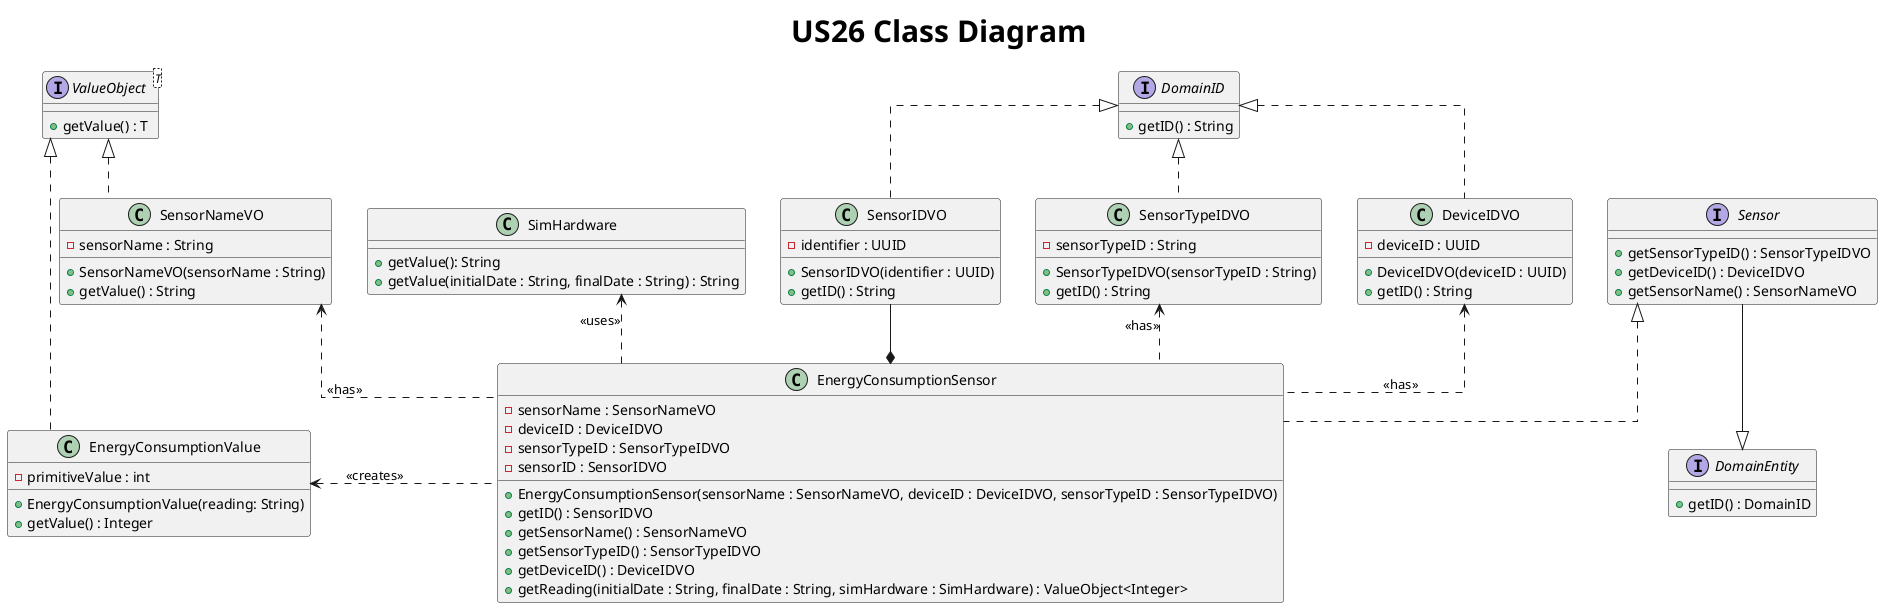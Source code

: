 @startuml
title <size: 30> US26 Class Diagram

skinparam linetype ortho

interface Sensor {

}

interface DomainEntity{
    + getID() : DomainID
}

interface DomainID{
    + getID() : String
}

interface ValueObject<T> {
    + getValue() : T
}

interface Sensor {
    + getSensorTypeID() : SensorTypeIDVO
    + getDeviceID() : DeviceIDVO
    + getSensorName() : SensorNameVO
}

class EnergyConsumptionSensor{
    - sensorName : SensorNameVO
    - deviceID : DeviceIDVO
    - sensorTypeID : SensorTypeIDVO
    - sensorID : SensorIDVO



    + EnergyConsumptionSensor(sensorName : SensorNameVO, deviceID : DeviceIDVO, sensorTypeID : SensorTypeIDVO)
    + getID() : SensorIDVO
    + getSensorName() : SensorNameVO
    + getSensorTypeID() : SensorTypeIDVO
    + getDeviceID() : DeviceIDVO
    + getReading(initialDate : String, finalDate : String, simHardware : SimHardware) : ValueObject<Integer>
}

class EnergyConsumptionValue{
    - primitiveValue : int

    + EnergyConsumptionValue(reading: String)
    + getValue() : Integer
}

class SimHardware{
    + getValue(): String
    + getValue(initialDate : String, finalDate : String) : String
}

class SensorNameVO{
    - sensorName : String
    + SensorNameVO(sensorName : String)
    + getValue() : String
}

class SensorIDVO{
    - identifier : UUID
    + SensorIDVO(identifier : UUID)
    + getID() : String
}


class SensorTypeIDVO{
    - sensorTypeID : String
    + SensorTypeIDVO(sensorTypeID : String)
    + getID() : String
}

class DeviceIDVO{
    - deviceID : UUID
    + DeviceIDVO(deviceID : UUID)
    + getID() : String
}


Sensor <|..  EnergyConsumptionSensor
SimHardware <.. EnergyConsumptionSensor : <<uses>>

SensorNameVO <.. EnergyConsumptionSensor : <<has>>
SensorIDVO --* EnergyConsumptionSensor
EnergyConsumptionValue <..right EnergyConsumptionSensor : <<creates>>
SensorTypeIDVO <.. EnergyConsumptionSensor : <<has>>
DeviceIDVO <.. EnergyConsumptionSensor : <<has>>

ValueObject <|.. SensorNameVO
DomainID  <|.. SensorIDVO
DomainID  <|.. SensorTypeIDVO
DomainID  <|.. DeviceIDVO

ValueObject <|.. EnergyConsumptionValue
Sensor --|>DomainEntity

@enduml